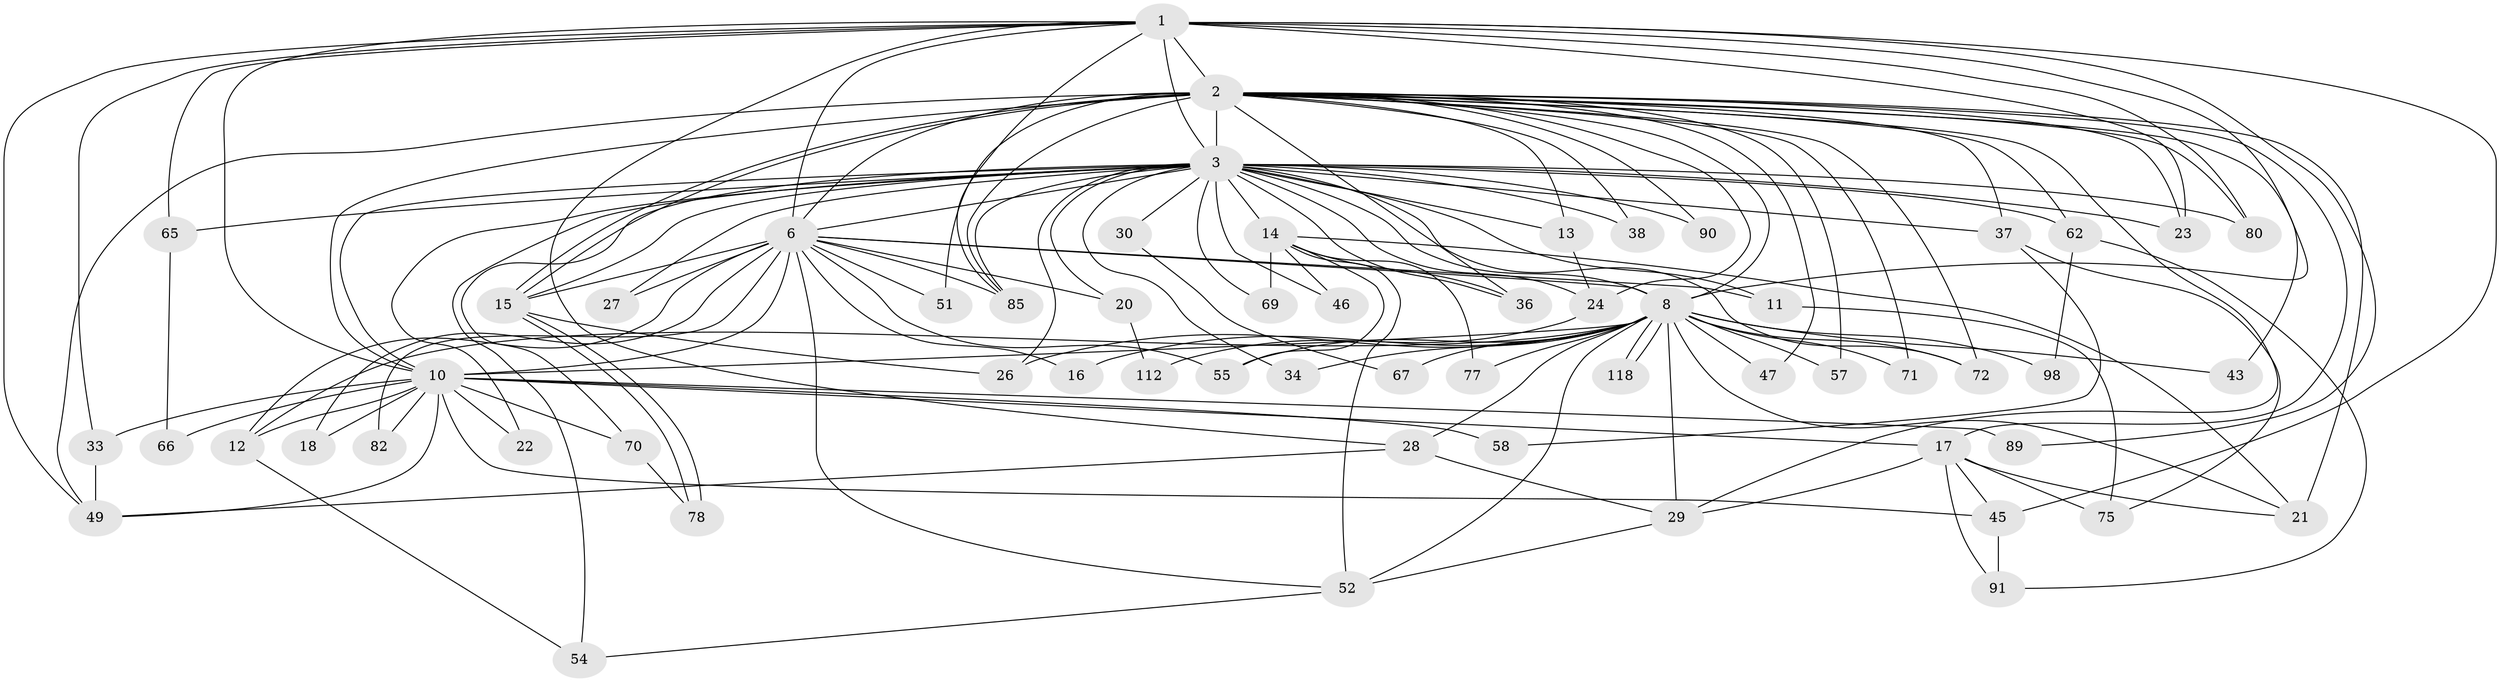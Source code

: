 // original degree distribution, {19: 0.008333333333333333, 22: 0.008333333333333333, 25: 0.008333333333333333, 20: 0.008333333333333333, 18: 0.008333333333333333, 21: 0.008333333333333333, 17: 0.016666666666666666, 31: 0.008333333333333333, 29: 0.008333333333333333, 3: 0.21666666666666667, 4: 0.08333333333333333, 10: 0.008333333333333333, 9: 0.016666666666666666, 2: 0.5333333333333333, 5: 0.041666666666666664, 6: 0.016666666666666666}
// Generated by graph-tools (version 1.1) at 2025/14/03/09/25 04:14:12]
// undirected, 60 vertices, 147 edges
graph export_dot {
graph [start="1"]
  node [color=gray90,style=filled];
  1;
  2 [super="+44+106+7"];
  3 [super="+5+60+120+101+105+4+76+53"];
  6 [super="+92"];
  8 [super="+39"];
  10 [super="+19+41+73+74"];
  11;
  12 [super="+32"];
  13;
  14;
  15 [super="+42+84"];
  16;
  17;
  18;
  20;
  21 [super="+99+104"];
  22;
  23 [super="+87"];
  24;
  26 [super="+50"];
  27;
  28;
  29 [super="+103"];
  30;
  33;
  34;
  36 [super="+48"];
  37;
  38;
  43;
  45 [super="+63"];
  46;
  47;
  49 [super="+116+102"];
  51;
  52 [super="+59"];
  54;
  55 [super="+56"];
  57;
  58;
  62;
  65;
  66;
  67;
  69;
  70 [super="+93+119+88"];
  71;
  72 [super="+79"];
  75 [super="+113"];
  77;
  78;
  80;
  82;
  85 [super="+94"];
  89;
  90;
  91 [super="+114"];
  98;
  112;
  118;
  1 -- 2 [weight=3];
  1 -- 3 [weight=4];
  1 -- 6;
  1 -- 8;
  1 -- 10;
  1 -- 23;
  1 -- 28;
  1 -- 33;
  1 -- 45;
  1 -- 49;
  1 -- 65;
  1 -- 80;
  1 -- 85;
  1 -- 89;
  2 -- 3 [weight=11];
  2 -- 6 [weight=3];
  2 -- 8 [weight=4];
  2 -- 10 [weight=7];
  2 -- 15 [weight=4];
  2 -- 15;
  2 -- 24;
  2 -- 36 [weight=3];
  2 -- 38;
  2 -- 57;
  2 -- 80;
  2 -- 85;
  2 -- 23;
  2 -- 71;
  2 -- 72;
  2 -- 13;
  2 -- 17 [weight=2];
  2 -- 21;
  2 -- 90;
  2 -- 29;
  2 -- 37;
  2 -- 43;
  2 -- 47;
  2 -- 49;
  2 -- 51;
  2 -- 62;
  3 -- 6 [weight=3];
  3 -- 8 [weight=5];
  3 -- 10 [weight=5];
  3 -- 37;
  3 -- 38;
  3 -- 46;
  3 -- 62 [weight=2];
  3 -- 69;
  3 -- 72;
  3 -- 65;
  3 -- 14 [weight=2];
  3 -- 80;
  3 -- 20;
  3 -- 22;
  3 -- 27;
  3 -- 30 [weight=3];
  3 -- 54;
  3 -- 90;
  3 -- 85;
  3 -- 24;
  3 -- 11;
  3 -- 13;
  3 -- 23;
  3 -- 26 [weight=2];
  3 -- 34;
  3 -- 70;
  3 -- 15;
  3 -- 36;
  6 -- 8;
  6 -- 10;
  6 -- 11;
  6 -- 12;
  6 -- 16;
  6 -- 18;
  6 -- 20;
  6 -- 27;
  6 -- 51;
  6 -- 55;
  6 -- 82;
  6 -- 52;
  6 -- 15;
  6 -- 85;
  8 -- 10 [weight=3];
  8 -- 16;
  8 -- 28;
  8 -- 34;
  8 -- 43;
  8 -- 47;
  8 -- 52;
  8 -- 57;
  8 -- 67;
  8 -- 71;
  8 -- 98;
  8 -- 118;
  8 -- 118;
  8 -- 21;
  8 -- 12;
  8 -- 29;
  8 -- 77;
  8 -- 55;
  8 -- 26;
  8 -- 72;
  10 -- 12;
  10 -- 17 [weight=2];
  10 -- 18;
  10 -- 22;
  10 -- 33;
  10 -- 45;
  10 -- 49;
  10 -- 58;
  10 -- 70 [weight=3];
  10 -- 82;
  10 -- 89;
  10 -- 66;
  11 -- 75;
  12 -- 54;
  13 -- 24;
  14 -- 21;
  14 -- 36;
  14 -- 46;
  14 -- 52;
  14 -- 69;
  14 -- 77;
  14 -- 55;
  15 -- 26;
  15 -- 78;
  15 -- 78;
  17 -- 21;
  17 -- 29;
  17 -- 75;
  17 -- 91;
  17 -- 45;
  20 -- 112;
  24 -- 112;
  28 -- 29;
  28 -- 49;
  29 -- 52;
  30 -- 67;
  33 -- 49;
  37 -- 58;
  37 -- 75;
  45 -- 91;
  52 -- 54;
  62 -- 91;
  62 -- 98;
  65 -- 66;
  70 -- 78;
}
